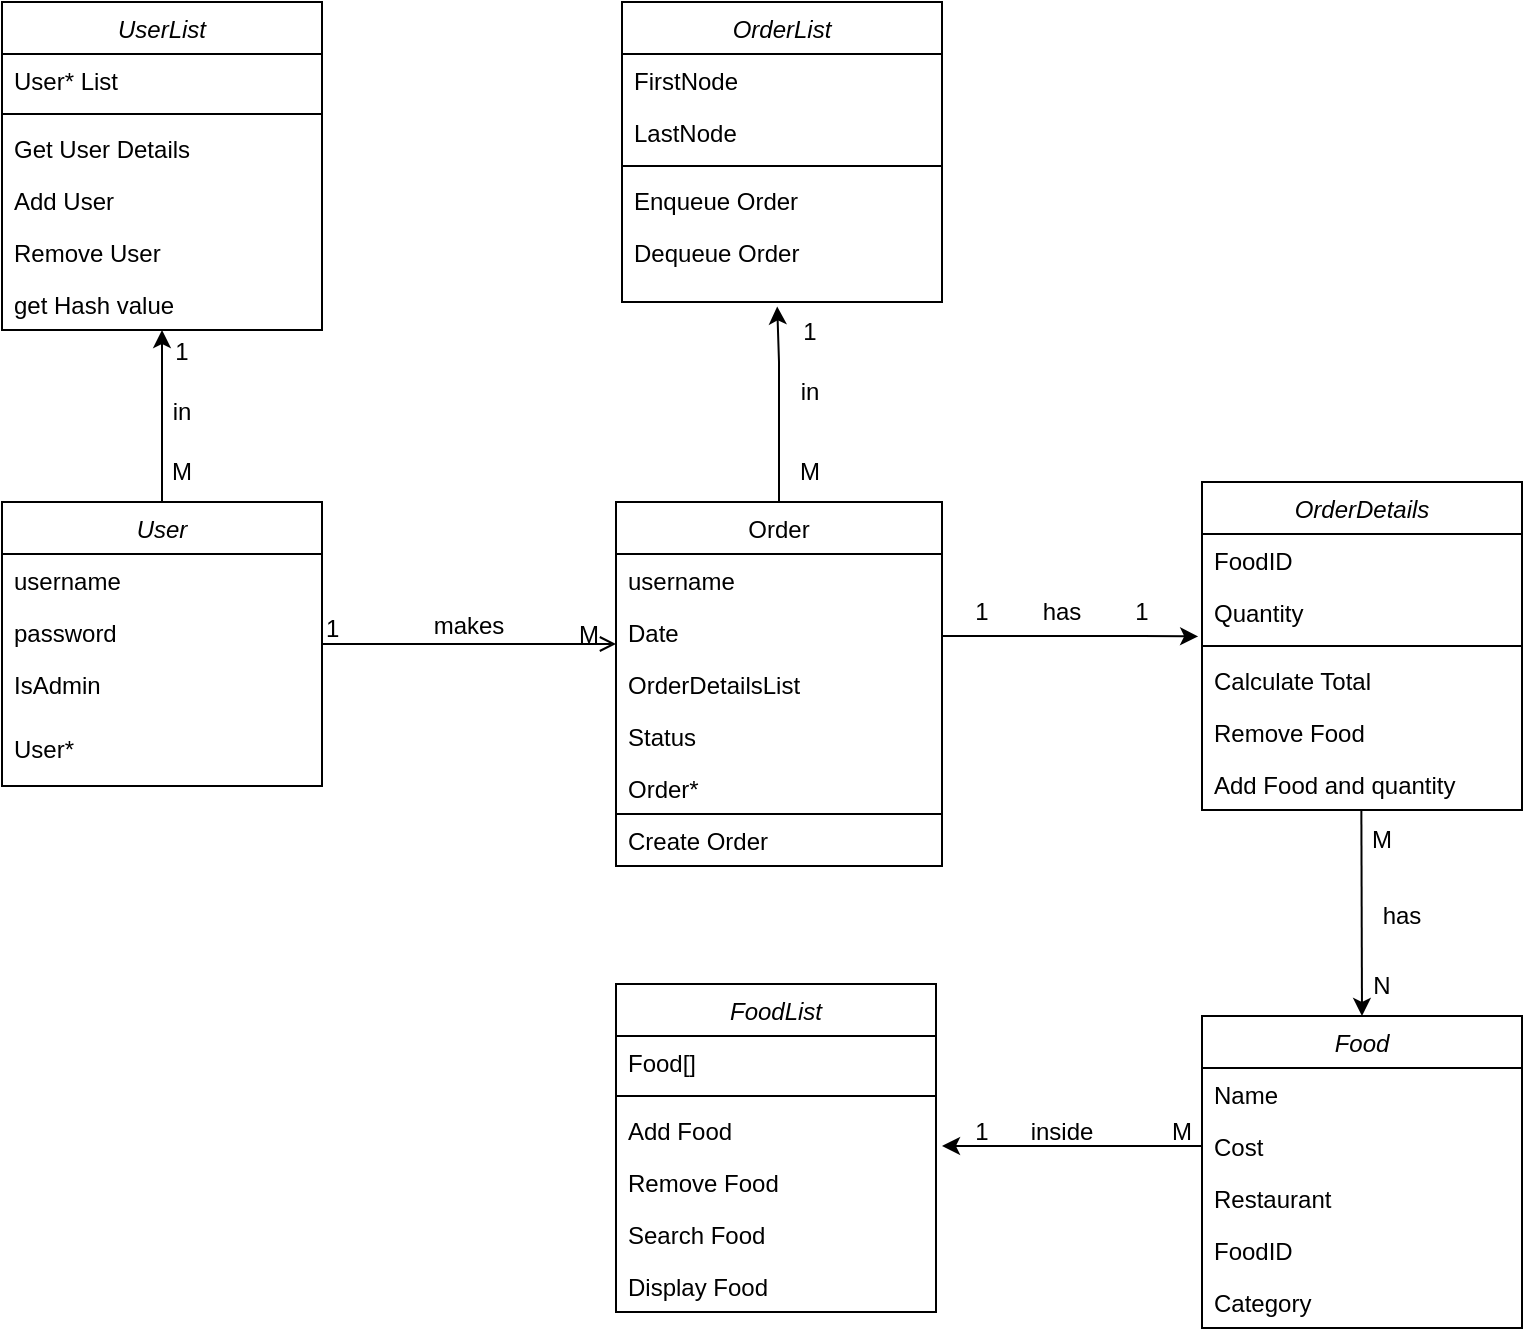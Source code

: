 <mxfile version="21.6.6" type="github">
  <diagram id="C5RBs43oDa-KdzZeNtuy" name="Page-1">
    <mxGraphModel dx="1050" dy="1743" grid="1" gridSize="10" guides="1" tooltips="1" connect="1" arrows="1" fold="1" page="1" pageScale="1" pageWidth="827" pageHeight="1169" math="0" shadow="0">
      <root>
        <mxCell id="WIyWlLk6GJQsqaUBKTNV-0" />
        <mxCell id="WIyWlLk6GJQsqaUBKTNV-1" parent="WIyWlLk6GJQsqaUBKTNV-0" />
        <mxCell id="X8eIq43BwJMKzfeHk-XH-90" value="" style="edgeStyle=orthogonalEdgeStyle;rounded=0;orthogonalLoop=1;jettySize=auto;html=1;entryX=0.5;entryY=1;entryDx=0;entryDy=0;" parent="WIyWlLk6GJQsqaUBKTNV-1" source="zkfFHV4jXpPFQw0GAbJ--0" target="X8eIq43BwJMKzfeHk-XH-100" edge="1">
          <mxGeometry relative="1" as="geometry">
            <mxPoint x="120" y="100" as="targetPoint" />
          </mxGeometry>
        </mxCell>
        <mxCell id="zkfFHV4jXpPFQw0GAbJ--0" value="User" style="swimlane;fontStyle=2;align=center;verticalAlign=top;childLayout=stackLayout;horizontal=1;startSize=26;horizontalStack=0;resizeParent=1;resizeLast=0;collapsible=1;marginBottom=0;rounded=0;shadow=0;strokeWidth=1;" parent="WIyWlLk6GJQsqaUBKTNV-1" vertex="1">
          <mxGeometry x="40" y="180" width="160" height="142" as="geometry">
            <mxRectangle x="230" y="140" width="160" height="26" as="alternateBounds" />
          </mxGeometry>
        </mxCell>
        <mxCell id="zkfFHV4jXpPFQw0GAbJ--1" value="username" style="text;align=left;verticalAlign=top;spacingLeft=4;spacingRight=4;overflow=hidden;rotatable=0;points=[[0,0.5],[1,0.5]];portConstraint=eastwest;" parent="zkfFHV4jXpPFQw0GAbJ--0" vertex="1">
          <mxGeometry y="26" width="160" height="26" as="geometry" />
        </mxCell>
        <mxCell id="zkfFHV4jXpPFQw0GAbJ--2" value="password" style="text;align=left;verticalAlign=top;spacingLeft=4;spacingRight=4;overflow=hidden;rotatable=0;points=[[0,0.5],[1,0.5]];portConstraint=eastwest;rounded=0;shadow=0;html=0;" parent="zkfFHV4jXpPFQw0GAbJ--0" vertex="1">
          <mxGeometry y="52" width="160" height="26" as="geometry" />
        </mxCell>
        <mxCell id="zkfFHV4jXpPFQw0GAbJ--3" value="IsAdmin" style="text;align=left;verticalAlign=top;spacingLeft=4;spacingRight=4;overflow=hidden;rotatable=0;points=[[0,0.5],[1,0.5]];portConstraint=eastwest;rounded=0;shadow=0;html=0;" parent="zkfFHV4jXpPFQw0GAbJ--0" vertex="1">
          <mxGeometry y="78" width="160" height="32" as="geometry" />
        </mxCell>
        <mxCell id="X8eIq43BwJMKzfeHk-XH-84" value="User*" style="text;align=left;verticalAlign=top;spacingLeft=4;spacingRight=4;overflow=hidden;rotatable=0;points=[[0,0.5],[1,0.5]];portConstraint=eastwest;rounded=0;shadow=0;html=0;" parent="zkfFHV4jXpPFQw0GAbJ--0" vertex="1">
          <mxGeometry y="110" width="160" height="32" as="geometry" />
        </mxCell>
        <mxCell id="X8eIq43BwJMKzfeHk-XH-66" value="" style="edgeStyle=orthogonalEdgeStyle;rounded=0;orthogonalLoop=1;jettySize=auto;html=1;entryX=0.485;entryY=1.085;entryDx=0;entryDy=0;entryPerimeter=0;" parent="WIyWlLk6GJQsqaUBKTNV-1" source="zkfFHV4jXpPFQw0GAbJ--17" edge="1">
          <mxGeometry relative="1" as="geometry">
            <mxPoint x="427.6" y="82.21" as="targetPoint" />
            <Array as="points">
              <mxPoint x="428" y="110" />
              <mxPoint x="428" y="110" />
            </Array>
          </mxGeometry>
        </mxCell>
        <mxCell id="zkfFHV4jXpPFQw0GAbJ--17" value="Order" style="swimlane;fontStyle=0;align=center;verticalAlign=top;childLayout=stackLayout;horizontal=1;startSize=26;horizontalStack=0;resizeParent=1;resizeLast=0;collapsible=1;marginBottom=0;rounded=0;shadow=0;strokeWidth=1;" parent="WIyWlLk6GJQsqaUBKTNV-1" vertex="1">
          <mxGeometry x="347" y="180" width="163" height="182" as="geometry">
            <mxRectangle x="550" y="140" width="160" height="26" as="alternateBounds" />
          </mxGeometry>
        </mxCell>
        <mxCell id="zkfFHV4jXpPFQw0GAbJ--18" value="username" style="text;align=left;verticalAlign=top;spacingLeft=4;spacingRight=4;overflow=hidden;rotatable=0;points=[[0,0.5],[1,0.5]];portConstraint=eastwest;" parent="zkfFHV4jXpPFQw0GAbJ--17" vertex="1">
          <mxGeometry y="26" width="163" height="26" as="geometry" />
        </mxCell>
        <mxCell id="zkfFHV4jXpPFQw0GAbJ--19" value="Date" style="text;align=left;verticalAlign=top;spacingLeft=4;spacingRight=4;overflow=hidden;rotatable=0;points=[[0,0.5],[1,0.5]];portConstraint=eastwest;rounded=0;shadow=0;html=0;" parent="zkfFHV4jXpPFQw0GAbJ--17" vertex="1">
          <mxGeometry y="52" width="163" height="26" as="geometry" />
        </mxCell>
        <mxCell id="X8eIq43BwJMKzfeHk-XH-0" value="OrderDetailsList" style="text;align=left;verticalAlign=top;spacingLeft=4;spacingRight=4;overflow=hidden;rotatable=0;points=[[0,0.5],[1,0.5]];portConstraint=eastwest;rounded=0;shadow=0;html=0;" parent="zkfFHV4jXpPFQw0GAbJ--17" vertex="1">
          <mxGeometry y="78" width="163" height="26" as="geometry" />
        </mxCell>
        <mxCell id="zkfFHV4jXpPFQw0GAbJ--20" value="Status" style="text;align=left;verticalAlign=top;spacingLeft=4;spacingRight=4;overflow=hidden;rotatable=0;points=[[0,0.5],[1,0.5]];portConstraint=eastwest;rounded=0;shadow=0;html=0;" parent="zkfFHV4jXpPFQw0GAbJ--17" vertex="1">
          <mxGeometry y="104" width="163" height="26" as="geometry" />
        </mxCell>
        <mxCell id="X8eIq43BwJMKzfeHk-XH-83" value="Order*" style="text;align=left;verticalAlign=top;spacingLeft=4;spacingRight=4;overflow=hidden;rotatable=0;points=[[0,0.5],[1,0.5]];portConstraint=eastwest;rounded=0;shadow=0;html=0;" parent="zkfFHV4jXpPFQw0GAbJ--17" vertex="1">
          <mxGeometry y="130" width="163" height="26" as="geometry" />
        </mxCell>
        <mxCell id="X8eIq43BwJMKzfeHk-XH-107" value="Create Order" style="text;align=left;verticalAlign=top;spacingLeft=4;spacingRight=4;overflow=hidden;rotatable=0;points=[[0,0.5],[1,0.5]];portConstraint=eastwest;rounded=0;shadow=0;html=0;perimeterSpacing=1;strokeWidth=1;strokeColor=default;" parent="zkfFHV4jXpPFQw0GAbJ--17" vertex="1">
          <mxGeometry y="156" width="163" height="26" as="geometry" />
        </mxCell>
        <mxCell id="zkfFHV4jXpPFQw0GAbJ--26" value="" style="endArrow=open;shadow=0;strokeWidth=1;rounded=0;endFill=1;edgeStyle=elbowEdgeStyle;elbow=vertical;" parent="WIyWlLk6GJQsqaUBKTNV-1" source="zkfFHV4jXpPFQw0GAbJ--0" target="zkfFHV4jXpPFQw0GAbJ--17" edge="1">
          <mxGeometry x="0.5" y="41" relative="1" as="geometry">
            <mxPoint x="380" y="192" as="sourcePoint" />
            <mxPoint x="540" y="192" as="targetPoint" />
            <mxPoint x="-40" y="32" as="offset" />
          </mxGeometry>
        </mxCell>
        <mxCell id="zkfFHV4jXpPFQw0GAbJ--27" value="1" style="resizable=0;align=left;verticalAlign=bottom;labelBackgroundColor=none;fontSize=12;" parent="zkfFHV4jXpPFQw0GAbJ--26" connectable="0" vertex="1">
          <mxGeometry x="-1" relative="1" as="geometry">
            <mxPoint y="1" as="offset" />
          </mxGeometry>
        </mxCell>
        <mxCell id="zkfFHV4jXpPFQw0GAbJ--28" value="M" style="resizable=0;align=right;verticalAlign=bottom;labelBackgroundColor=none;fontSize=12;" parent="zkfFHV4jXpPFQw0GAbJ--26" connectable="0" vertex="1">
          <mxGeometry x="1" relative="1" as="geometry">
            <mxPoint x="-7" y="4" as="offset" />
          </mxGeometry>
        </mxCell>
        <mxCell id="zkfFHV4jXpPFQw0GAbJ--29" value="makes" style="text;html=1;resizable=0;points=[];;align=center;verticalAlign=middle;labelBackgroundColor=none;rounded=0;shadow=0;strokeWidth=1;fontSize=12;" parent="zkfFHV4jXpPFQw0GAbJ--26" vertex="1" connectable="0">
          <mxGeometry x="0.5" y="49" relative="1" as="geometry">
            <mxPoint x="-38" y="40" as="offset" />
          </mxGeometry>
        </mxCell>
        <mxCell id="xoaC7Wog5zGQchS72uHS-1" value="Food" style="swimlane;fontStyle=2;align=center;verticalAlign=top;childLayout=stackLayout;horizontal=1;startSize=26;horizontalStack=0;resizeParent=1;resizeLast=0;collapsible=1;marginBottom=0;rounded=0;shadow=0;strokeWidth=1;" parent="WIyWlLk6GJQsqaUBKTNV-1" vertex="1">
          <mxGeometry x="640" y="437" width="160" height="156" as="geometry">
            <mxRectangle x="230" y="140" width="160" height="26" as="alternateBounds" />
          </mxGeometry>
        </mxCell>
        <mxCell id="xoaC7Wog5zGQchS72uHS-2" value="Name" style="text;align=left;verticalAlign=top;spacingLeft=4;spacingRight=4;overflow=hidden;rotatable=0;points=[[0,0.5],[1,0.5]];portConstraint=eastwest;" parent="xoaC7Wog5zGQchS72uHS-1" vertex="1">
          <mxGeometry y="26" width="160" height="26" as="geometry" />
        </mxCell>
        <mxCell id="xoaC7Wog5zGQchS72uHS-3" value="Cost" style="text;align=left;verticalAlign=top;spacingLeft=4;spacingRight=4;overflow=hidden;rotatable=0;points=[[0,0.5],[1,0.5]];portConstraint=eastwest;rounded=0;shadow=0;html=0;" parent="xoaC7Wog5zGQchS72uHS-1" vertex="1">
          <mxGeometry y="52" width="160" height="26" as="geometry" />
        </mxCell>
        <mxCell id="HsRnKCsZmH4A8AVYPV3N-0" value="Restaurant" style="text;align=left;verticalAlign=top;spacingLeft=4;spacingRight=4;overflow=hidden;rotatable=0;points=[[0,0.5],[1,0.5]];portConstraint=eastwest;rounded=0;shadow=0;html=0;" vertex="1" parent="xoaC7Wog5zGQchS72uHS-1">
          <mxGeometry y="78" width="160" height="26" as="geometry" />
        </mxCell>
        <mxCell id="xoaC7Wog5zGQchS72uHS-4" value="FoodID" style="text;align=left;verticalAlign=top;spacingLeft=4;spacingRight=4;overflow=hidden;rotatable=0;points=[[0,0.5],[1,0.5]];portConstraint=eastwest;rounded=0;shadow=0;html=0;" parent="xoaC7Wog5zGQchS72uHS-1" vertex="1">
          <mxGeometry y="104" width="160" height="26" as="geometry" />
        </mxCell>
        <mxCell id="X8eIq43BwJMKzfeHk-XH-7" value="Category" style="text;align=left;verticalAlign=top;spacingLeft=4;spacingRight=4;overflow=hidden;rotatable=0;points=[[0,0.5],[1,0.5]];portConstraint=eastwest;rounded=0;shadow=0;html=0;" parent="xoaC7Wog5zGQchS72uHS-1" vertex="1">
          <mxGeometry y="130" width="160" height="26" as="geometry" />
        </mxCell>
        <mxCell id="X8eIq43BwJMKzfeHk-XH-14" value="FoodList" style="swimlane;fontStyle=2;align=center;verticalAlign=top;childLayout=stackLayout;horizontal=1;startSize=26;horizontalStack=0;resizeParent=1;resizeLast=0;collapsible=1;marginBottom=0;rounded=0;shadow=0;strokeWidth=1;" parent="WIyWlLk6GJQsqaUBKTNV-1" vertex="1">
          <mxGeometry x="347" y="421" width="160" height="164" as="geometry">
            <mxRectangle x="230" y="140" width="160" height="26" as="alternateBounds" />
          </mxGeometry>
        </mxCell>
        <mxCell id="X8eIq43BwJMKzfeHk-XH-15" value="Food[]" style="text;align=left;verticalAlign=top;spacingLeft=4;spacingRight=4;overflow=hidden;rotatable=0;points=[[0,0.5],[1,0.5]];portConstraint=eastwest;" parent="X8eIq43BwJMKzfeHk-XH-14" vertex="1">
          <mxGeometry y="26" width="160" height="26" as="geometry" />
        </mxCell>
        <mxCell id="X8eIq43BwJMKzfeHk-XH-19" value="" style="line;html=1;strokeWidth=1;align=left;verticalAlign=middle;spacingTop=-1;spacingLeft=3;spacingRight=3;rotatable=0;labelPosition=right;points=[];portConstraint=eastwest;" parent="X8eIq43BwJMKzfeHk-XH-14" vertex="1">
          <mxGeometry y="52" width="160" height="8" as="geometry" />
        </mxCell>
        <mxCell id="X8eIq43BwJMKzfeHk-XH-20" value="Add Food" style="text;align=left;verticalAlign=top;spacingLeft=4;spacingRight=4;overflow=hidden;rotatable=0;points=[[0,0.5],[1,0.5]];portConstraint=eastwest;" parent="X8eIq43BwJMKzfeHk-XH-14" vertex="1">
          <mxGeometry y="60" width="160" height="26" as="geometry" />
        </mxCell>
        <mxCell id="X8eIq43BwJMKzfeHk-XH-23" value="Remove Food" style="text;align=left;verticalAlign=top;spacingLeft=4;spacingRight=4;overflow=hidden;rotatable=0;points=[[0,0.5],[1,0.5]];portConstraint=eastwest;" parent="X8eIq43BwJMKzfeHk-XH-14" vertex="1">
          <mxGeometry y="86" width="160" height="26" as="geometry" />
        </mxCell>
        <mxCell id="X8eIq43BwJMKzfeHk-XH-24" value="Search Food" style="text;align=left;verticalAlign=top;spacingLeft=4;spacingRight=4;overflow=hidden;rotatable=0;points=[[0,0.5],[1,0.5]];portConstraint=eastwest;" parent="X8eIq43BwJMKzfeHk-XH-14" vertex="1">
          <mxGeometry y="112" width="160" height="26" as="geometry" />
        </mxCell>
        <mxCell id="X8eIq43BwJMKzfeHk-XH-25" value="Display Food" style="text;align=left;verticalAlign=top;spacingLeft=4;spacingRight=4;overflow=hidden;rotatable=0;points=[[0,0.5],[1,0.5]];portConstraint=eastwest;" parent="X8eIq43BwJMKzfeHk-XH-14" vertex="1">
          <mxGeometry y="138" width="160" height="26" as="geometry" />
        </mxCell>
        <mxCell id="X8eIq43BwJMKzfeHk-XH-26" value="OrderDetails" style="swimlane;fontStyle=2;align=center;verticalAlign=top;childLayout=stackLayout;horizontal=1;startSize=26;horizontalStack=0;resizeParent=1;resizeLast=0;collapsible=1;marginBottom=0;rounded=0;shadow=0;strokeWidth=1;" parent="WIyWlLk6GJQsqaUBKTNV-1" vertex="1">
          <mxGeometry x="640" y="170" width="160" height="164" as="geometry">
            <mxRectangle x="230" y="140" width="160" height="26" as="alternateBounds" />
          </mxGeometry>
        </mxCell>
        <mxCell id="X8eIq43BwJMKzfeHk-XH-27" value="FoodID" style="text;align=left;verticalAlign=top;spacingLeft=4;spacingRight=4;overflow=hidden;rotatable=0;points=[[0,0.5],[1,0.5]];portConstraint=eastwest;" parent="X8eIq43BwJMKzfeHk-XH-26" vertex="1">
          <mxGeometry y="26" width="160" height="26" as="geometry" />
        </mxCell>
        <mxCell id="X8eIq43BwJMKzfeHk-XH-36" value="Quantity" style="text;align=left;verticalAlign=top;spacingLeft=4;spacingRight=4;overflow=hidden;rotatable=0;points=[[0,0.5],[1,0.5]];portConstraint=eastwest;" parent="X8eIq43BwJMKzfeHk-XH-26" vertex="1">
          <mxGeometry y="52" width="160" height="26" as="geometry" />
        </mxCell>
        <mxCell id="X8eIq43BwJMKzfeHk-XH-28" value="" style="line;html=1;strokeWidth=1;align=left;verticalAlign=middle;spacingTop=-1;spacingLeft=3;spacingRight=3;rotatable=0;labelPosition=right;points=[];portConstraint=eastwest;" parent="X8eIq43BwJMKzfeHk-XH-26" vertex="1">
          <mxGeometry y="78" width="160" height="8" as="geometry" />
        </mxCell>
        <mxCell id="X8eIq43BwJMKzfeHk-XH-29" value="Calculate Total" style="text;align=left;verticalAlign=top;spacingLeft=4;spacingRight=4;overflow=hidden;rotatable=0;points=[[0,0.5],[1,0.5]];portConstraint=eastwest;" parent="X8eIq43BwJMKzfeHk-XH-26" vertex="1">
          <mxGeometry y="86" width="160" height="26" as="geometry" />
        </mxCell>
        <mxCell id="X8eIq43BwJMKzfeHk-XH-30" value="Remove Food" style="text;align=left;verticalAlign=top;spacingLeft=4;spacingRight=4;overflow=hidden;rotatable=0;points=[[0,0.5],[1,0.5]];portConstraint=eastwest;" parent="X8eIq43BwJMKzfeHk-XH-26" vertex="1">
          <mxGeometry y="112" width="160" height="26" as="geometry" />
        </mxCell>
        <mxCell id="X8eIq43BwJMKzfeHk-XH-31" value="Add Food and quantity" style="text;align=left;verticalAlign=top;spacingLeft=4;spacingRight=4;overflow=hidden;rotatable=0;points=[[0,0.5],[1,0.5]];portConstraint=eastwest;" parent="X8eIq43BwJMKzfeHk-XH-26" vertex="1">
          <mxGeometry y="138" width="160" height="26" as="geometry" />
        </mxCell>
        <mxCell id="X8eIq43BwJMKzfeHk-XH-35" style="edgeStyle=orthogonalEdgeStyle;rounded=0;orthogonalLoop=1;jettySize=auto;html=1;exitX=1;exitY=0.5;exitDx=0;exitDy=0;entryX=-0.012;entryY=0.969;entryDx=0;entryDy=0;entryPerimeter=0;" parent="WIyWlLk6GJQsqaUBKTNV-1" source="zkfFHV4jXpPFQw0GAbJ--20" target="X8eIq43BwJMKzfeHk-XH-36" edge="1">
          <mxGeometry relative="1" as="geometry">
            <mxPoint x="620" y="220" as="targetPoint" />
            <Array as="points">
              <mxPoint x="610" y="247" />
              <mxPoint x="610" y="247" />
            </Array>
          </mxGeometry>
        </mxCell>
        <mxCell id="X8eIq43BwJMKzfeHk-XH-46" value="M" style="text;html=1;strokeColor=none;fillColor=none;align=center;verticalAlign=middle;whiteSpace=wrap;rounded=0;" parent="WIyWlLk6GJQsqaUBKTNV-1" vertex="1">
          <mxGeometry x="700" y="334" width="60" height="30" as="geometry" />
        </mxCell>
        <mxCell id="X8eIq43BwJMKzfeHk-XH-47" style="edgeStyle=orthogonalEdgeStyle;rounded=0;orthogonalLoop=1;jettySize=auto;html=1;exitX=0;exitY=0.5;exitDx=0;exitDy=0;" parent="WIyWlLk6GJQsqaUBKTNV-1" source="xoaC7Wog5zGQchS72uHS-3" edge="1">
          <mxGeometry relative="1" as="geometry">
            <mxPoint x="510" y="502" as="targetPoint" />
          </mxGeometry>
        </mxCell>
        <mxCell id="X8eIq43BwJMKzfeHk-XH-48" value="M" style="text;html=1;strokeColor=none;fillColor=none;align=center;verticalAlign=middle;whiteSpace=wrap;rounded=0;" parent="WIyWlLk6GJQsqaUBKTNV-1" vertex="1">
          <mxGeometry x="600" y="480" width="60" height="30" as="geometry" />
        </mxCell>
        <mxCell id="X8eIq43BwJMKzfeHk-XH-49" value="has" style="text;html=1;strokeColor=none;fillColor=none;align=center;verticalAlign=middle;whiteSpace=wrap;rounded=0;" parent="WIyWlLk6GJQsqaUBKTNV-1" vertex="1">
          <mxGeometry x="710" y="372" width="60" height="30" as="geometry" />
        </mxCell>
        <mxCell id="X8eIq43BwJMKzfeHk-XH-50" value="" style="endArrow=classic;html=1;rounded=0;exitX=0.498;exitY=0.985;exitDx=0;exitDy=0;exitPerimeter=0;entryX=0.5;entryY=0;entryDx=0;entryDy=0;" parent="WIyWlLk6GJQsqaUBKTNV-1" source="X8eIq43BwJMKzfeHk-XH-31" target="xoaC7Wog5zGQchS72uHS-1" edge="1">
          <mxGeometry width="50" height="50" relative="1" as="geometry">
            <mxPoint x="390" y="350" as="sourcePoint" />
            <mxPoint x="440" y="300" as="targetPoint" />
          </mxGeometry>
        </mxCell>
        <mxCell id="X8eIq43BwJMKzfeHk-XH-51" value="N" style="text;html=1;strokeColor=none;fillColor=none;align=center;verticalAlign=middle;whiteSpace=wrap;rounded=0;" parent="WIyWlLk6GJQsqaUBKTNV-1" vertex="1">
          <mxGeometry x="700" y="407" width="60" height="30" as="geometry" />
        </mxCell>
        <mxCell id="X8eIq43BwJMKzfeHk-XH-52" value="has" style="text;html=1;strokeColor=none;fillColor=none;align=center;verticalAlign=middle;whiteSpace=wrap;rounded=0;" parent="WIyWlLk6GJQsqaUBKTNV-1" vertex="1">
          <mxGeometry x="540" y="220" width="60" height="30" as="geometry" />
        </mxCell>
        <mxCell id="X8eIq43BwJMKzfeHk-XH-53" value="1" style="text;html=1;strokeColor=none;fillColor=none;align=center;verticalAlign=middle;whiteSpace=wrap;rounded=0;" parent="WIyWlLk6GJQsqaUBKTNV-1" vertex="1">
          <mxGeometry x="500" y="220" width="60" height="30" as="geometry" />
        </mxCell>
        <mxCell id="X8eIq43BwJMKzfeHk-XH-54" value="1" style="text;html=1;strokeColor=none;fillColor=none;align=center;verticalAlign=middle;whiteSpace=wrap;rounded=0;" parent="WIyWlLk6GJQsqaUBKTNV-1" vertex="1">
          <mxGeometry x="580" y="220" width="60" height="30" as="geometry" />
        </mxCell>
        <mxCell id="X8eIq43BwJMKzfeHk-XH-55" value="1" style="text;html=1;strokeColor=none;fillColor=none;align=center;verticalAlign=middle;whiteSpace=wrap;rounded=0;" parent="WIyWlLk6GJQsqaUBKTNV-1" vertex="1">
          <mxGeometry x="500" y="480" width="60" height="30" as="geometry" />
        </mxCell>
        <mxCell id="X8eIq43BwJMKzfeHk-XH-56" value="inside" style="text;html=1;strokeColor=none;fillColor=none;align=center;verticalAlign=middle;whiteSpace=wrap;rounded=0;" parent="WIyWlLk6GJQsqaUBKTNV-1" vertex="1">
          <mxGeometry x="540" y="480" width="60" height="30" as="geometry" />
        </mxCell>
        <mxCell id="X8eIq43BwJMKzfeHk-XH-72" value="OrderList" style="swimlane;fontStyle=2;align=center;verticalAlign=top;childLayout=stackLayout;horizontal=1;startSize=26;horizontalStack=0;resizeParent=1;resizeLast=0;collapsible=1;marginBottom=0;rounded=0;shadow=0;strokeWidth=1;" parent="WIyWlLk6GJQsqaUBKTNV-1" vertex="1">
          <mxGeometry x="350" y="-70" width="160" height="150" as="geometry">
            <mxRectangle x="230" y="140" width="160" height="26" as="alternateBounds" />
          </mxGeometry>
        </mxCell>
        <mxCell id="X8eIq43BwJMKzfeHk-XH-74" value="FirstNode" style="text;align=left;verticalAlign=top;spacingLeft=4;spacingRight=4;overflow=hidden;rotatable=0;points=[[0,0.5],[1,0.5]];portConstraint=eastwest;" parent="X8eIq43BwJMKzfeHk-XH-72" vertex="1">
          <mxGeometry y="26" width="160" height="26" as="geometry" />
        </mxCell>
        <mxCell id="X8eIq43BwJMKzfeHk-XH-79" value="LastNode" style="text;align=left;verticalAlign=top;spacingLeft=4;spacingRight=4;overflow=hidden;rotatable=0;points=[[0,0.5],[1,0.5]];portConstraint=eastwest;" parent="X8eIq43BwJMKzfeHk-XH-72" vertex="1">
          <mxGeometry y="52" width="160" height="26" as="geometry" />
        </mxCell>
        <mxCell id="X8eIq43BwJMKzfeHk-XH-75" value="" style="line;html=1;strokeWidth=1;align=left;verticalAlign=middle;spacingTop=-1;spacingLeft=3;spacingRight=3;rotatable=0;labelPosition=right;points=[];portConstraint=eastwest;" parent="X8eIq43BwJMKzfeHk-XH-72" vertex="1">
          <mxGeometry y="78" width="160" height="8" as="geometry" />
        </mxCell>
        <mxCell id="X8eIq43BwJMKzfeHk-XH-76" value="Enqueue Order" style="text;align=left;verticalAlign=top;spacingLeft=4;spacingRight=4;overflow=hidden;rotatable=0;points=[[0,0.5],[1,0.5]];portConstraint=eastwest;" parent="X8eIq43BwJMKzfeHk-XH-72" vertex="1">
          <mxGeometry y="86" width="160" height="26" as="geometry" />
        </mxCell>
        <mxCell id="X8eIq43BwJMKzfeHk-XH-77" value="Dequeue Order" style="text;align=left;verticalAlign=top;spacingLeft=4;spacingRight=4;overflow=hidden;rotatable=0;points=[[0,0.5],[1,0.5]];portConstraint=eastwest;" parent="X8eIq43BwJMKzfeHk-XH-72" vertex="1">
          <mxGeometry y="112" width="160" height="26" as="geometry" />
        </mxCell>
        <mxCell id="X8eIq43BwJMKzfeHk-XH-80" value="M" style="text;html=1;strokeColor=none;fillColor=none;align=center;verticalAlign=middle;whiteSpace=wrap;rounded=0;" parent="WIyWlLk6GJQsqaUBKTNV-1" vertex="1">
          <mxGeometry x="414" y="150" width="60" height="30" as="geometry" />
        </mxCell>
        <mxCell id="X8eIq43BwJMKzfeHk-XH-81" value="1" style="text;html=1;strokeColor=none;fillColor=none;align=center;verticalAlign=middle;whiteSpace=wrap;rounded=0;" parent="WIyWlLk6GJQsqaUBKTNV-1" vertex="1">
          <mxGeometry x="414" y="80" width="60" height="30" as="geometry" />
        </mxCell>
        <mxCell id="X8eIq43BwJMKzfeHk-XH-82" value="in" style="text;html=1;strokeColor=none;fillColor=none;align=center;verticalAlign=middle;whiteSpace=wrap;rounded=0;" parent="WIyWlLk6GJQsqaUBKTNV-1" vertex="1">
          <mxGeometry x="414" y="110" width="60" height="30" as="geometry" />
        </mxCell>
        <mxCell id="X8eIq43BwJMKzfeHk-XH-97" value="M" style="text;html=1;strokeColor=none;fillColor=none;align=center;verticalAlign=middle;whiteSpace=wrap;rounded=0;" parent="WIyWlLk6GJQsqaUBKTNV-1" vertex="1">
          <mxGeometry x="100" y="150" width="60" height="30" as="geometry" />
        </mxCell>
        <mxCell id="X8eIq43BwJMKzfeHk-XH-98" value="1" style="text;html=1;strokeColor=none;fillColor=none;align=center;verticalAlign=middle;whiteSpace=wrap;rounded=0;" parent="WIyWlLk6GJQsqaUBKTNV-1" vertex="1">
          <mxGeometry x="100" y="90" width="60" height="30" as="geometry" />
        </mxCell>
        <mxCell id="X8eIq43BwJMKzfeHk-XH-99" value="in" style="text;html=1;strokeColor=none;fillColor=none;align=center;verticalAlign=middle;whiteSpace=wrap;rounded=0;" parent="WIyWlLk6GJQsqaUBKTNV-1" vertex="1">
          <mxGeometry x="100" y="120" width="60" height="30" as="geometry" />
        </mxCell>
        <mxCell id="X8eIq43BwJMKzfeHk-XH-100" value="UserList" style="swimlane;fontStyle=2;align=center;verticalAlign=top;childLayout=stackLayout;horizontal=1;startSize=26;horizontalStack=0;resizeParent=1;resizeLast=0;collapsible=1;marginBottom=0;rounded=0;shadow=0;strokeWidth=1;" parent="WIyWlLk6GJQsqaUBKTNV-1" vertex="1">
          <mxGeometry x="40" y="-70" width="160" height="164" as="geometry">
            <mxRectangle x="230" y="140" width="160" height="26" as="alternateBounds" />
          </mxGeometry>
        </mxCell>
        <mxCell id="X8eIq43BwJMKzfeHk-XH-102" value="User* List" style="text;align=left;verticalAlign=top;spacingLeft=4;spacingRight=4;overflow=hidden;rotatable=0;points=[[0,0.5],[1,0.5]];portConstraint=eastwest;" parent="X8eIq43BwJMKzfeHk-XH-100" vertex="1">
          <mxGeometry y="26" width="160" height="26" as="geometry" />
        </mxCell>
        <mxCell id="X8eIq43BwJMKzfeHk-XH-103" value="" style="line;html=1;strokeWidth=1;align=left;verticalAlign=middle;spacingTop=-1;spacingLeft=3;spacingRight=3;rotatable=0;labelPosition=right;points=[];portConstraint=eastwest;" parent="X8eIq43BwJMKzfeHk-XH-100" vertex="1">
          <mxGeometry y="52" width="160" height="8" as="geometry" />
        </mxCell>
        <mxCell id="X8eIq43BwJMKzfeHk-XH-104" value="Get User Details" style="text;align=left;verticalAlign=top;spacingLeft=4;spacingRight=4;overflow=hidden;rotatable=0;points=[[0,0.5],[1,0.5]];portConstraint=eastwest;" parent="X8eIq43BwJMKzfeHk-XH-100" vertex="1">
          <mxGeometry y="60" width="160" height="26" as="geometry" />
        </mxCell>
        <mxCell id="X8eIq43BwJMKzfeHk-XH-105" value="Add User" style="text;align=left;verticalAlign=top;spacingLeft=4;spacingRight=4;overflow=hidden;rotatable=0;points=[[0,0.5],[1,0.5]];portConstraint=eastwest;" parent="X8eIq43BwJMKzfeHk-XH-100" vertex="1">
          <mxGeometry y="86" width="160" height="26" as="geometry" />
        </mxCell>
        <mxCell id="X8eIq43BwJMKzfeHk-XH-106" value="Remove User" style="text;align=left;verticalAlign=top;spacingLeft=4;spacingRight=4;overflow=hidden;rotatable=0;points=[[0,0.5],[1,0.5]];portConstraint=eastwest;" parent="X8eIq43BwJMKzfeHk-XH-100" vertex="1">
          <mxGeometry y="112" width="160" height="26" as="geometry" />
        </mxCell>
        <mxCell id="X8eIq43BwJMKzfeHk-XH-112" value="get Hash value" style="text;align=left;verticalAlign=top;spacingLeft=4;spacingRight=4;overflow=hidden;rotatable=0;points=[[0,0.5],[1,0.5]];portConstraint=eastwest;" parent="X8eIq43BwJMKzfeHk-XH-100" vertex="1">
          <mxGeometry y="138" width="160" height="26" as="geometry" />
        </mxCell>
      </root>
    </mxGraphModel>
  </diagram>
</mxfile>
